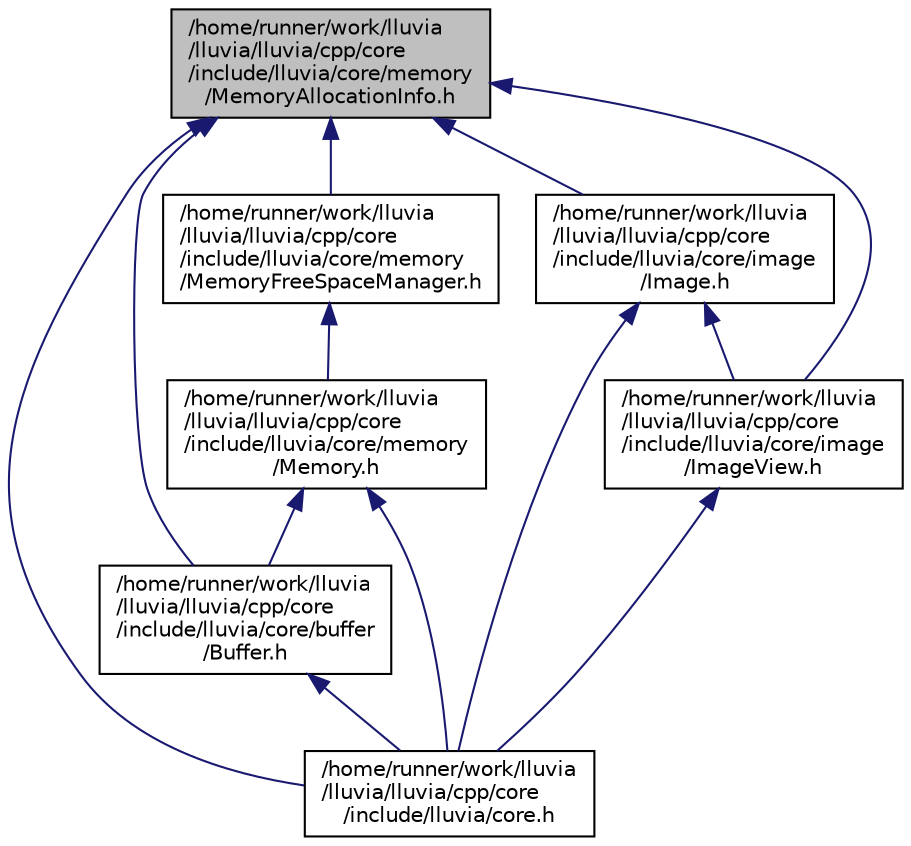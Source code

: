 digraph "/home/runner/work/lluvia/lluvia/lluvia/cpp/core/include/lluvia/core/memory/MemoryAllocationInfo.h"
{
 // LATEX_PDF_SIZE
  edge [fontname="Helvetica",fontsize="10",labelfontname="Helvetica",labelfontsize="10"];
  node [fontname="Helvetica",fontsize="10",shape=record];
  Node1 [label="/home/runner/work/lluvia\l/lluvia/lluvia/cpp/core\l/include/lluvia/core/memory\l/MemoryAllocationInfo.h",height=0.2,width=0.4,color="black", fillcolor="grey75", style="filled", fontcolor="black",tooltip="Structures and methods for storing memory allocation information."];
  Node1 -> Node2 [dir="back",color="midnightblue",fontsize="10",style="solid",fontname="Helvetica"];
  Node2 [label="/home/runner/work/lluvia\l/lluvia/lluvia/cpp/core\l/include/lluvia/core/buffer\l/Buffer.h",height=0.2,width=0.4,color="black", fillcolor="white", style="filled",URL="$d9/d17/Buffer_8h.html",tooltip="Buffer class."];
  Node2 -> Node3 [dir="back",color="midnightblue",fontsize="10",style="solid",fontname="Helvetica"];
  Node3 [label="/home/runner/work/lluvia\l/lluvia/lluvia/cpp/core\l/include/lluvia/core.h",height=0.2,width=0.4,color="black", fillcolor="white", style="filled",URL="$d5/dc4/core_8h.html",tooltip="Lluvia single header for including core classes."];
  Node1 -> Node4 [dir="back",color="midnightblue",fontsize="10",style="solid",fontname="Helvetica"];
  Node4 [label="/home/runner/work/lluvia\l/lluvia/lluvia/cpp/core\l/include/lluvia/core/image\l/Image.h",height=0.2,width=0.4,color="black", fillcolor="white", style="filled",URL="$d8/d0f/Image_8h.html",tooltip="Image class."];
  Node4 -> Node5 [dir="back",color="midnightblue",fontsize="10",style="solid",fontname="Helvetica"];
  Node5 [label="/home/runner/work/lluvia\l/lluvia/lluvia/cpp/core\l/include/lluvia/core/image\l/ImageView.h",height=0.2,width=0.4,color="black", fillcolor="white", style="filled",URL="$db/dac/ImageView_8h.html",tooltip="ImageView class."];
  Node5 -> Node3 [dir="back",color="midnightblue",fontsize="10",style="solid",fontname="Helvetica"];
  Node4 -> Node3 [dir="back",color="midnightblue",fontsize="10",style="solid",fontname="Helvetica"];
  Node1 -> Node5 [dir="back",color="midnightblue",fontsize="10",style="solid",fontname="Helvetica"];
  Node1 -> Node6 [dir="back",color="midnightblue",fontsize="10",style="solid",fontname="Helvetica"];
  Node6 [label="/home/runner/work/lluvia\l/lluvia/lluvia/cpp/core\l/include/lluvia/core/memory\l/MemoryFreeSpaceManager.h",height=0.2,width=0.4,color="black", fillcolor="white", style="filled",URL="$d9/d4d/MemoryFreeSpaceManager_8h.html",tooltip="MemoryFreeSpaceManager class."];
  Node6 -> Node7 [dir="back",color="midnightblue",fontsize="10",style="solid",fontname="Helvetica"];
  Node7 [label="/home/runner/work/lluvia\l/lluvia/lluvia/cpp/core\l/include/lluvia/core/memory\l/Memory.h",height=0.2,width=0.4,color="black", fillcolor="white", style="filled",URL="$de/d5c/Memory_8h.html",tooltip="Memory class."];
  Node7 -> Node2 [dir="back",color="midnightblue",fontsize="10",style="solid",fontname="Helvetica"];
  Node7 -> Node3 [dir="back",color="midnightblue",fontsize="10",style="solid",fontname="Helvetica"];
  Node1 -> Node3 [dir="back",color="midnightblue",fontsize="10",style="solid",fontname="Helvetica"];
}
